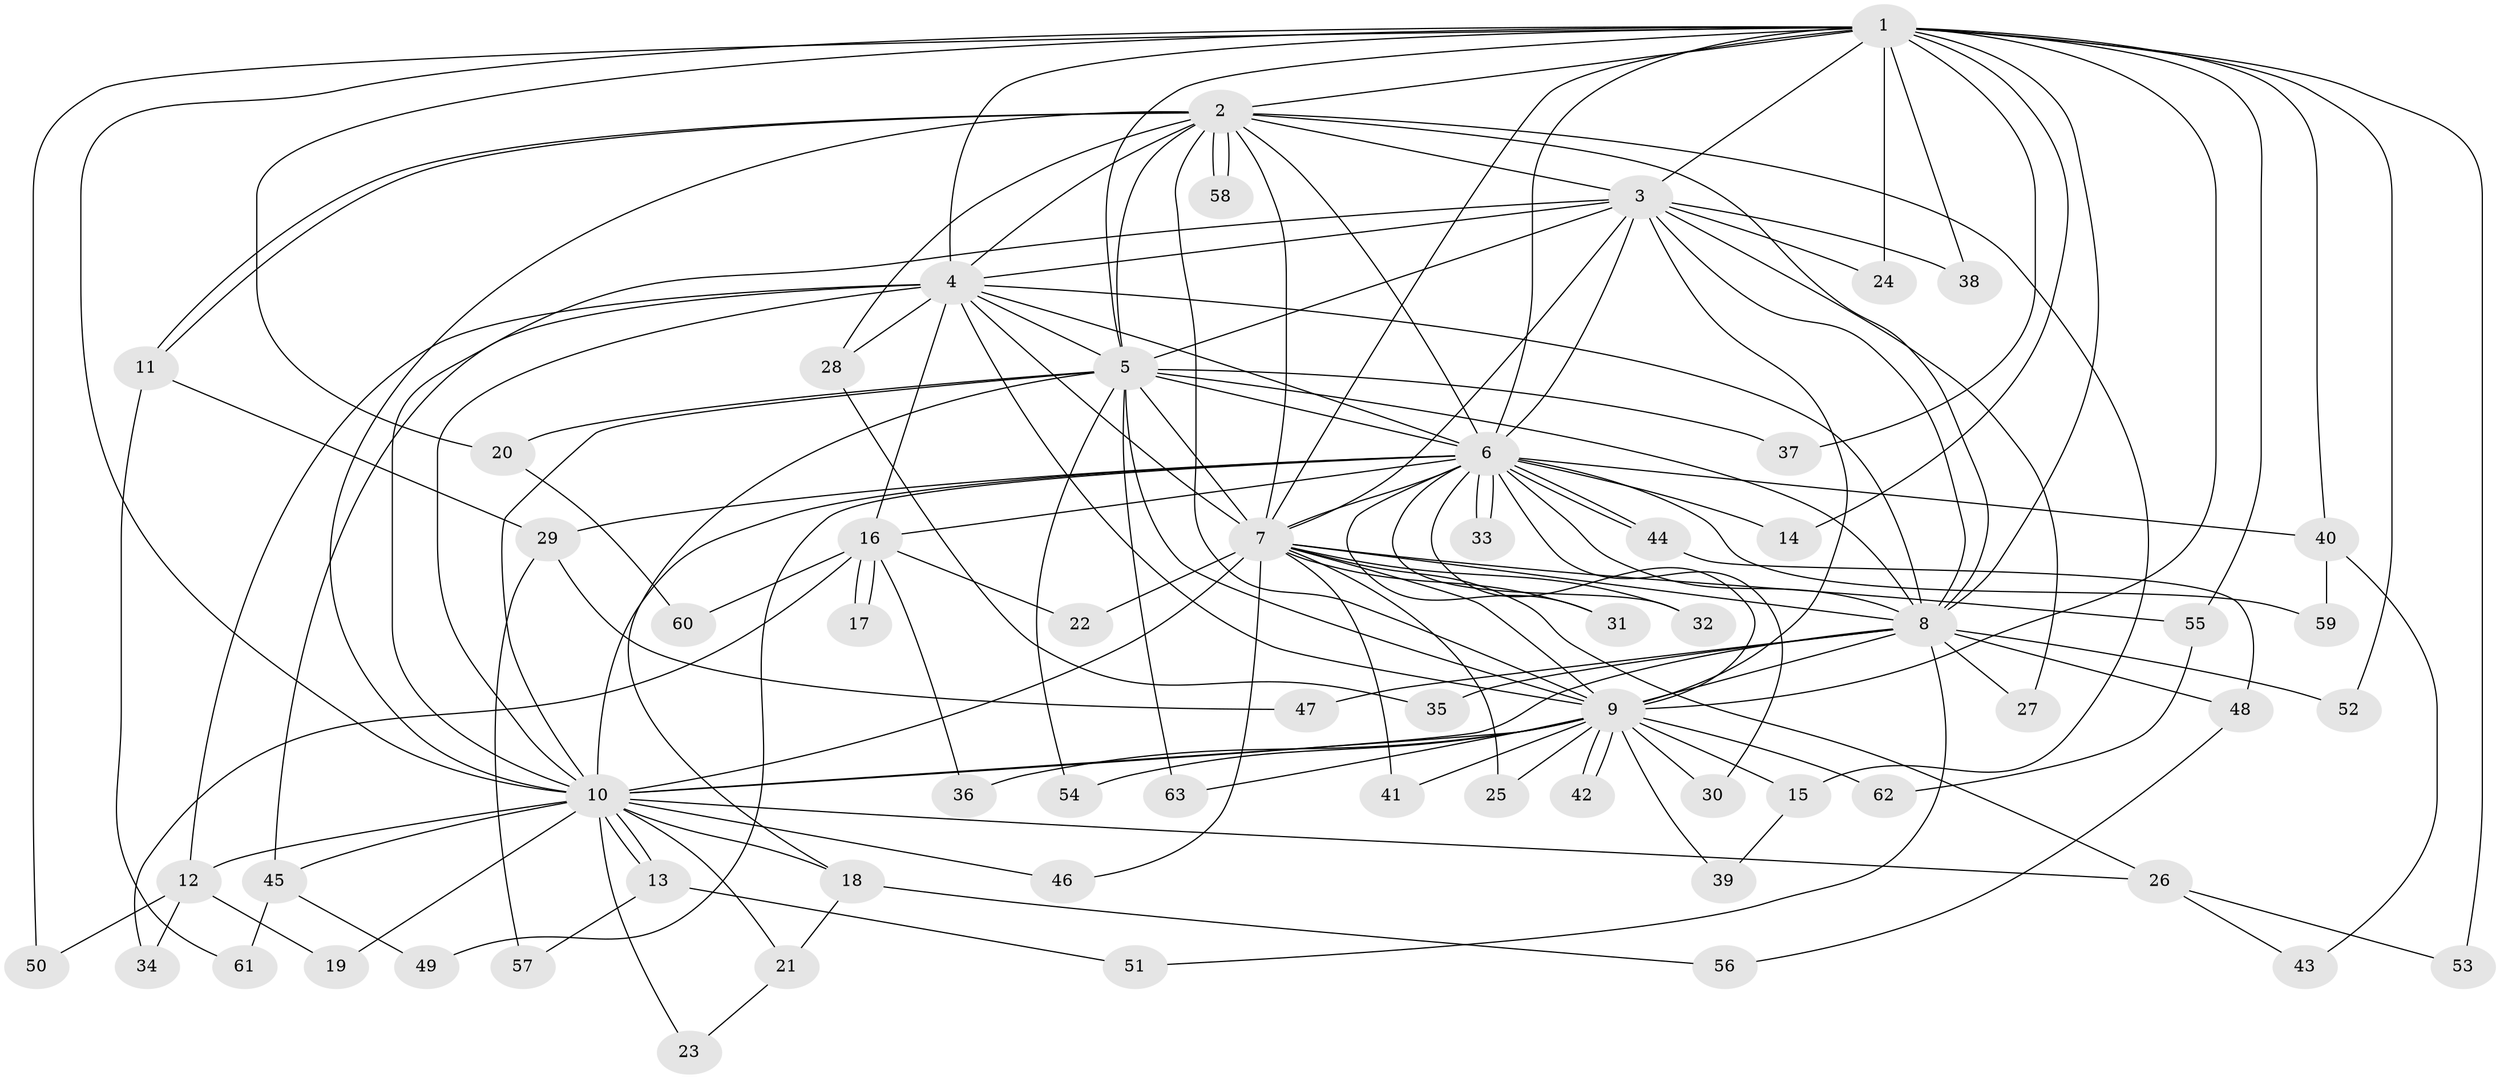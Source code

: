 // Generated by graph-tools (version 1.1) at 2025/49/03/09/25 03:49:29]
// undirected, 63 vertices, 151 edges
graph export_dot {
graph [start="1"]
  node [color=gray90,style=filled];
  1;
  2;
  3;
  4;
  5;
  6;
  7;
  8;
  9;
  10;
  11;
  12;
  13;
  14;
  15;
  16;
  17;
  18;
  19;
  20;
  21;
  22;
  23;
  24;
  25;
  26;
  27;
  28;
  29;
  30;
  31;
  32;
  33;
  34;
  35;
  36;
  37;
  38;
  39;
  40;
  41;
  42;
  43;
  44;
  45;
  46;
  47;
  48;
  49;
  50;
  51;
  52;
  53;
  54;
  55;
  56;
  57;
  58;
  59;
  60;
  61;
  62;
  63;
  1 -- 2;
  1 -- 3;
  1 -- 4;
  1 -- 5;
  1 -- 6;
  1 -- 7;
  1 -- 8;
  1 -- 9;
  1 -- 10;
  1 -- 14;
  1 -- 20;
  1 -- 24;
  1 -- 37;
  1 -- 38;
  1 -- 40;
  1 -- 50;
  1 -- 52;
  1 -- 53;
  1 -- 55;
  2 -- 3;
  2 -- 4;
  2 -- 5;
  2 -- 6;
  2 -- 7;
  2 -- 8;
  2 -- 9;
  2 -- 10;
  2 -- 11;
  2 -- 11;
  2 -- 15;
  2 -- 28;
  2 -- 58;
  2 -- 58;
  3 -- 4;
  3 -- 5;
  3 -- 6;
  3 -- 7;
  3 -- 8;
  3 -- 9;
  3 -- 10;
  3 -- 24;
  3 -- 27;
  3 -- 38;
  4 -- 5;
  4 -- 6;
  4 -- 7;
  4 -- 8;
  4 -- 9;
  4 -- 10;
  4 -- 12;
  4 -- 16;
  4 -- 28;
  4 -- 45;
  5 -- 6;
  5 -- 7;
  5 -- 8;
  5 -- 9;
  5 -- 10;
  5 -- 18;
  5 -- 20;
  5 -- 37;
  5 -- 54;
  5 -- 63;
  6 -- 7;
  6 -- 8;
  6 -- 9;
  6 -- 10;
  6 -- 14;
  6 -- 16;
  6 -- 29;
  6 -- 30;
  6 -- 31;
  6 -- 32;
  6 -- 33;
  6 -- 33;
  6 -- 40;
  6 -- 44;
  6 -- 44;
  6 -- 49;
  6 -- 59;
  7 -- 8;
  7 -- 9;
  7 -- 10;
  7 -- 22;
  7 -- 25;
  7 -- 26;
  7 -- 31;
  7 -- 32;
  7 -- 41;
  7 -- 46;
  7 -- 55;
  8 -- 9;
  8 -- 10;
  8 -- 27;
  8 -- 35;
  8 -- 47;
  8 -- 48;
  8 -- 51;
  8 -- 52;
  9 -- 10;
  9 -- 15;
  9 -- 25;
  9 -- 30;
  9 -- 36;
  9 -- 39;
  9 -- 41;
  9 -- 42;
  9 -- 42;
  9 -- 54;
  9 -- 62;
  9 -- 63;
  10 -- 12;
  10 -- 13;
  10 -- 13;
  10 -- 18;
  10 -- 19;
  10 -- 21;
  10 -- 23;
  10 -- 26;
  10 -- 45;
  10 -- 46;
  11 -- 29;
  11 -- 61;
  12 -- 19;
  12 -- 34;
  12 -- 50;
  13 -- 51;
  13 -- 57;
  15 -- 39;
  16 -- 17;
  16 -- 17;
  16 -- 22;
  16 -- 34;
  16 -- 36;
  16 -- 60;
  18 -- 21;
  18 -- 56;
  20 -- 60;
  21 -- 23;
  26 -- 43;
  26 -- 53;
  28 -- 35;
  29 -- 47;
  29 -- 57;
  40 -- 43;
  40 -- 59;
  44 -- 48;
  45 -- 49;
  45 -- 61;
  48 -- 56;
  55 -- 62;
}
